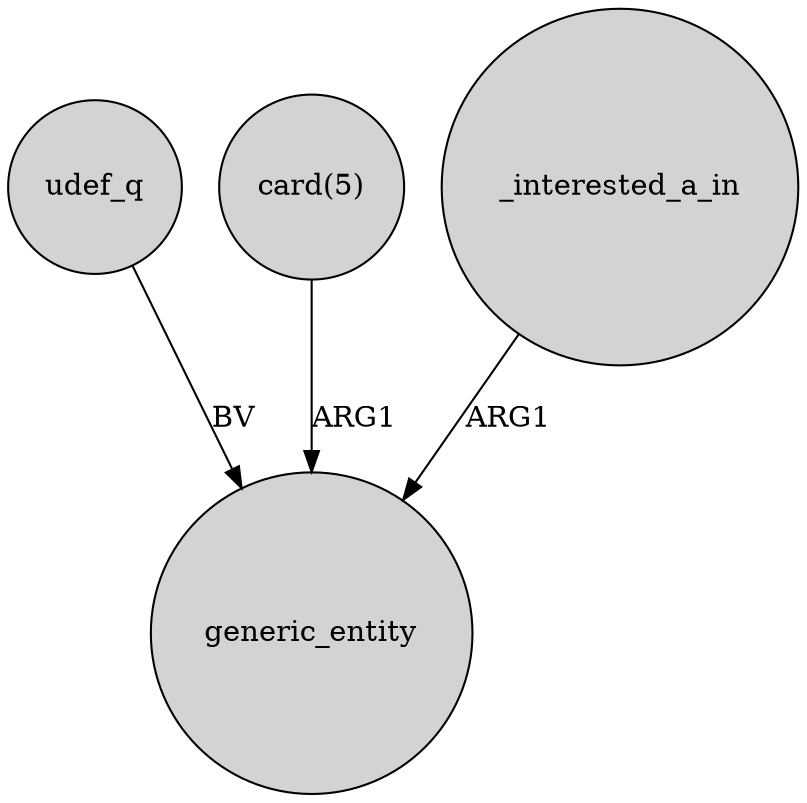 digraph {
	node [shape=circle style=filled]
	udef_q -> generic_entity [label=BV]
	"card(5)" -> generic_entity [label=ARG1]
	_interested_a_in -> generic_entity [label=ARG1]
}
